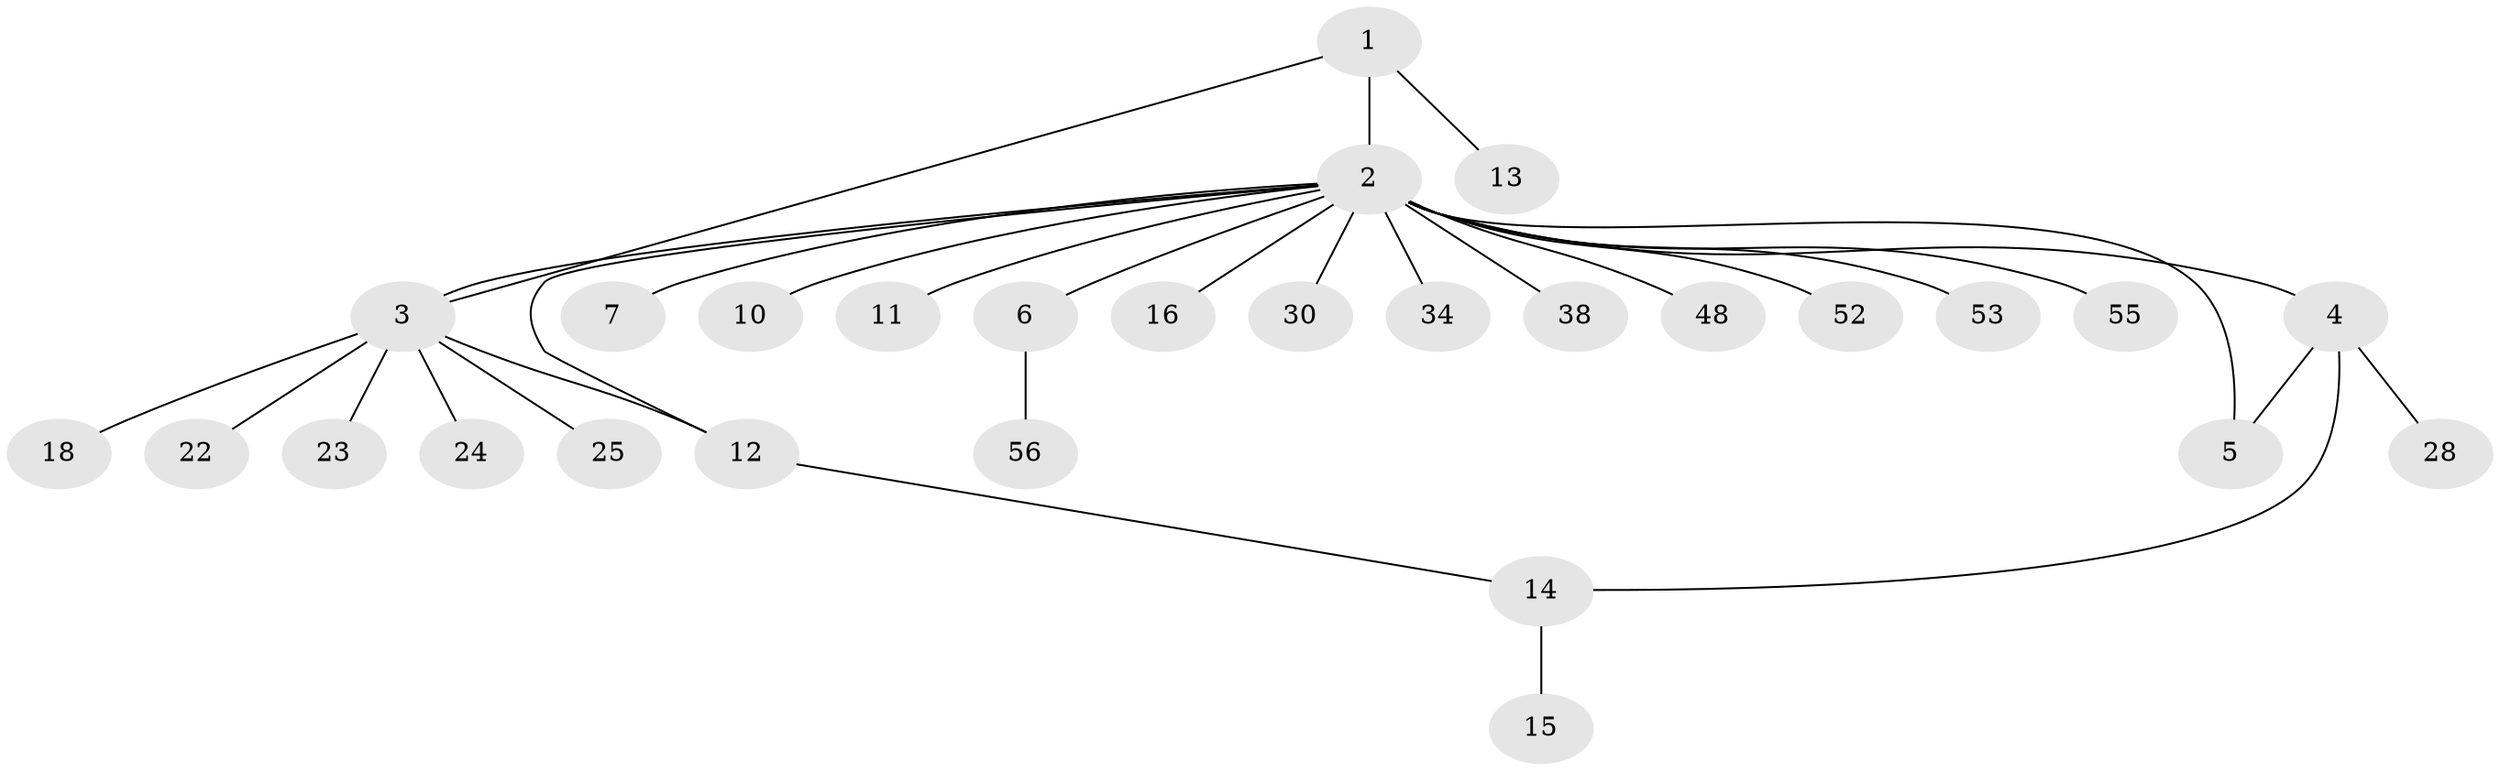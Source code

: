 // original degree distribution, {3: 0.03571428571428571, 19: 0.017857142857142856, 8: 0.03571428571428571, 2: 0.23214285714285715, 6: 0.017857142857142856, 1: 0.5892857142857143, 4: 0.03571428571428571, 5: 0.03571428571428571}
// Generated by graph-tools (version 1.1) at 2025/18/03/04/25 18:18:09]
// undirected, 28 vertices, 31 edges
graph export_dot {
graph [start="1"]
  node [color=gray90,style=filled];
  1;
  2;
  3 [super="+19+20+27+29+9"];
  4 [super="+8+21+41"];
  5 [super="+26"];
  6;
  7 [super="+47"];
  10;
  11;
  12 [super="+44+17"];
  13;
  14 [super="+37+43"];
  15;
  16;
  18;
  22;
  23 [super="+39"];
  24;
  25;
  28;
  30 [super="+51"];
  34;
  38;
  48;
  52;
  53;
  55;
  56;
  1 -- 2;
  1 -- 3;
  1 -- 13;
  2 -- 4 [weight=2];
  2 -- 5;
  2 -- 6;
  2 -- 7;
  2 -- 10;
  2 -- 11;
  2 -- 12;
  2 -- 16;
  2 -- 30;
  2 -- 34;
  2 -- 38;
  2 -- 48;
  2 -- 52;
  2 -- 53;
  2 -- 55;
  2 -- 3;
  3 -- 22;
  3 -- 24;
  3 -- 25;
  3 -- 23;
  3 -- 18;
  3 -- 12;
  4 -- 14;
  4 -- 28;
  4 -- 5;
  6 -- 56;
  12 -- 14;
  14 -- 15;
}
